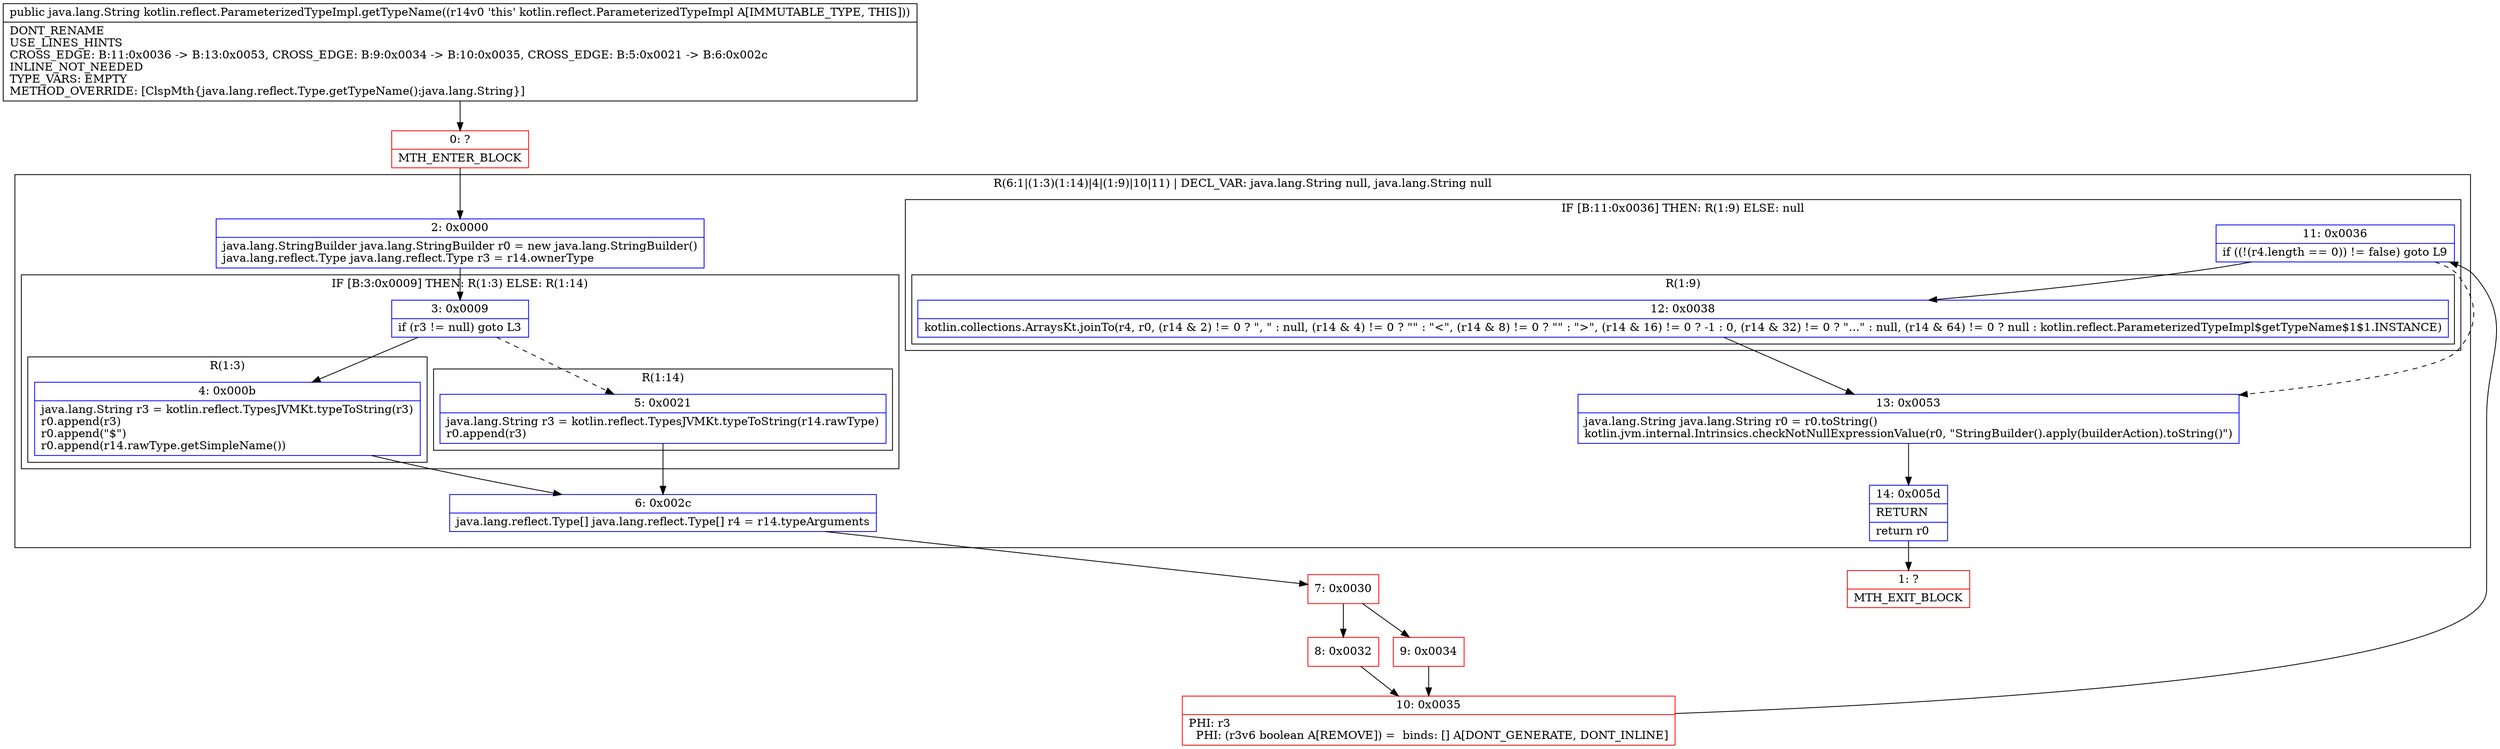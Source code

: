 digraph "CFG forkotlin.reflect.ParameterizedTypeImpl.getTypeName()Ljava\/lang\/String;" {
subgraph cluster_Region_1529810949 {
label = "R(6:1|(1:3)(1:14)|4|(1:9)|10|11) | DECL_VAR: java.lang.String null, java.lang.String null\l";
node [shape=record,color=blue];
Node_2 [shape=record,label="{2\:\ 0x0000|java.lang.StringBuilder java.lang.StringBuilder r0 = new java.lang.StringBuilder()\ljava.lang.reflect.Type java.lang.reflect.Type r3 = r14.ownerType\l}"];
subgraph cluster_IfRegion_529178023 {
label = "IF [B:3:0x0009] THEN: R(1:3) ELSE: R(1:14)";
node [shape=record,color=blue];
Node_3 [shape=record,label="{3\:\ 0x0009|if (r3 != null) goto L3\l}"];
subgraph cluster_Region_1348156757 {
label = "R(1:3)";
node [shape=record,color=blue];
Node_4 [shape=record,label="{4\:\ 0x000b|java.lang.String r3 = kotlin.reflect.TypesJVMKt.typeToString(r3)\lr0.append(r3)\lr0.append(\"$\")\lr0.append(r14.rawType.getSimpleName())\l}"];
}
subgraph cluster_Region_451338717 {
label = "R(1:14)";
node [shape=record,color=blue];
Node_5 [shape=record,label="{5\:\ 0x0021|java.lang.String r3 = kotlin.reflect.TypesJVMKt.typeToString(r14.rawType)\lr0.append(r3)\l}"];
}
}
Node_6 [shape=record,label="{6\:\ 0x002c|java.lang.reflect.Type[] java.lang.reflect.Type[] r4 = r14.typeArguments\l}"];
subgraph cluster_IfRegion_372423318 {
label = "IF [B:11:0x0036] THEN: R(1:9) ELSE: null";
node [shape=record,color=blue];
Node_11 [shape=record,label="{11\:\ 0x0036|if ((!(r4.length == 0)) != false) goto L9\l}"];
subgraph cluster_Region_1015422218 {
label = "R(1:9)";
node [shape=record,color=blue];
Node_12 [shape=record,label="{12\:\ 0x0038|kotlin.collections.ArraysKt.joinTo(r4, r0, (r14 & 2) != 0 ? \", \" : null, (r14 & 4) != 0 ? \"\" : \"\<\", (r14 & 8) != 0 ? \"\" : \"\>\", (r14 & 16) != 0 ? \-1 : 0, (r14 & 32) != 0 ? \"...\" : null, (r14 & 64) != 0 ? null : kotlin.reflect.ParameterizedTypeImpl$getTypeName$1$1.INSTANCE)\l}"];
}
}
Node_13 [shape=record,label="{13\:\ 0x0053|java.lang.String java.lang.String r0 = r0.toString()\lkotlin.jvm.internal.Intrinsics.checkNotNullExpressionValue(r0, \"StringBuilder().apply(builderAction).toString()\")\l}"];
Node_14 [shape=record,label="{14\:\ 0x005d|RETURN\l|return r0\l}"];
}
Node_0 [shape=record,color=red,label="{0\:\ ?|MTH_ENTER_BLOCK\l}"];
Node_7 [shape=record,color=red,label="{7\:\ 0x0030}"];
Node_8 [shape=record,color=red,label="{8\:\ 0x0032}"];
Node_10 [shape=record,color=red,label="{10\:\ 0x0035|PHI: r3 \l  PHI: (r3v6 boolean A[REMOVE]) =  binds: [] A[DONT_GENERATE, DONT_INLINE]\l}"];
Node_1 [shape=record,color=red,label="{1\:\ ?|MTH_EXIT_BLOCK\l}"];
Node_9 [shape=record,color=red,label="{9\:\ 0x0034}"];
MethodNode[shape=record,label="{public java.lang.String kotlin.reflect.ParameterizedTypeImpl.getTypeName((r14v0 'this' kotlin.reflect.ParameterizedTypeImpl A[IMMUTABLE_TYPE, THIS]))  | DONT_RENAME\lUSE_LINES_HINTS\lCROSS_EDGE: B:11:0x0036 \-\> B:13:0x0053, CROSS_EDGE: B:9:0x0034 \-\> B:10:0x0035, CROSS_EDGE: B:5:0x0021 \-\> B:6:0x002c\lINLINE_NOT_NEEDED\lTYPE_VARS: EMPTY\lMETHOD_OVERRIDE: [ClspMth\{java.lang.reflect.Type.getTypeName():java.lang.String\}]\l}"];
MethodNode -> Node_0;Node_2 -> Node_3;
Node_3 -> Node_4;
Node_3 -> Node_5[style=dashed];
Node_4 -> Node_6;
Node_5 -> Node_6;
Node_6 -> Node_7;
Node_11 -> Node_12;
Node_11 -> Node_13[style=dashed];
Node_12 -> Node_13;
Node_13 -> Node_14;
Node_14 -> Node_1;
Node_0 -> Node_2;
Node_7 -> Node_8;
Node_7 -> Node_9;
Node_8 -> Node_10;
Node_10 -> Node_11;
Node_9 -> Node_10;
}

